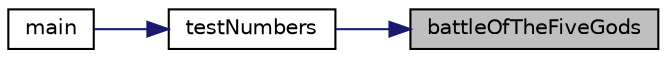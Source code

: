 digraph "battleOfTheFiveGods"
{
 // LATEX_PDF_SIZE
  edge [fontname="Helvetica",fontsize="10",labelfontname="Helvetica",labelfontsize="10"];
  node [fontname="Helvetica",fontsize="10",shape=record];
  rankdir="RL";
  Node1 [label="battleOfTheFiveGods",height=0.2,width=0.4,color="black", fillcolor="grey75", style="filled", fontcolor="black",tooltip="Multiplies all the gods together."];
  Node1 -> Node2 [dir="back",color="midnightblue",fontsize="10",style="solid",fontname="Helvetica"];
  Node2 [label="testNumbers",height=0.2,width=0.4,color="black", fillcolor="white", style="filled",URL="$main_8hpp.html#ade1ea7ec2e87f146e8b006c86e89bc04",tooltip=" "];
  Node2 -> Node3 [dir="back",color="midnightblue",fontsize="10",style="solid",fontname="Helvetica"];
  Node3 [label="main",height=0.2,width=0.4,color="black", fillcolor="white", style="filled",URL="$main_8hpp.html#a3c04138a5bfe5d72780bb7e82a18e627",tooltip=" "];
}
